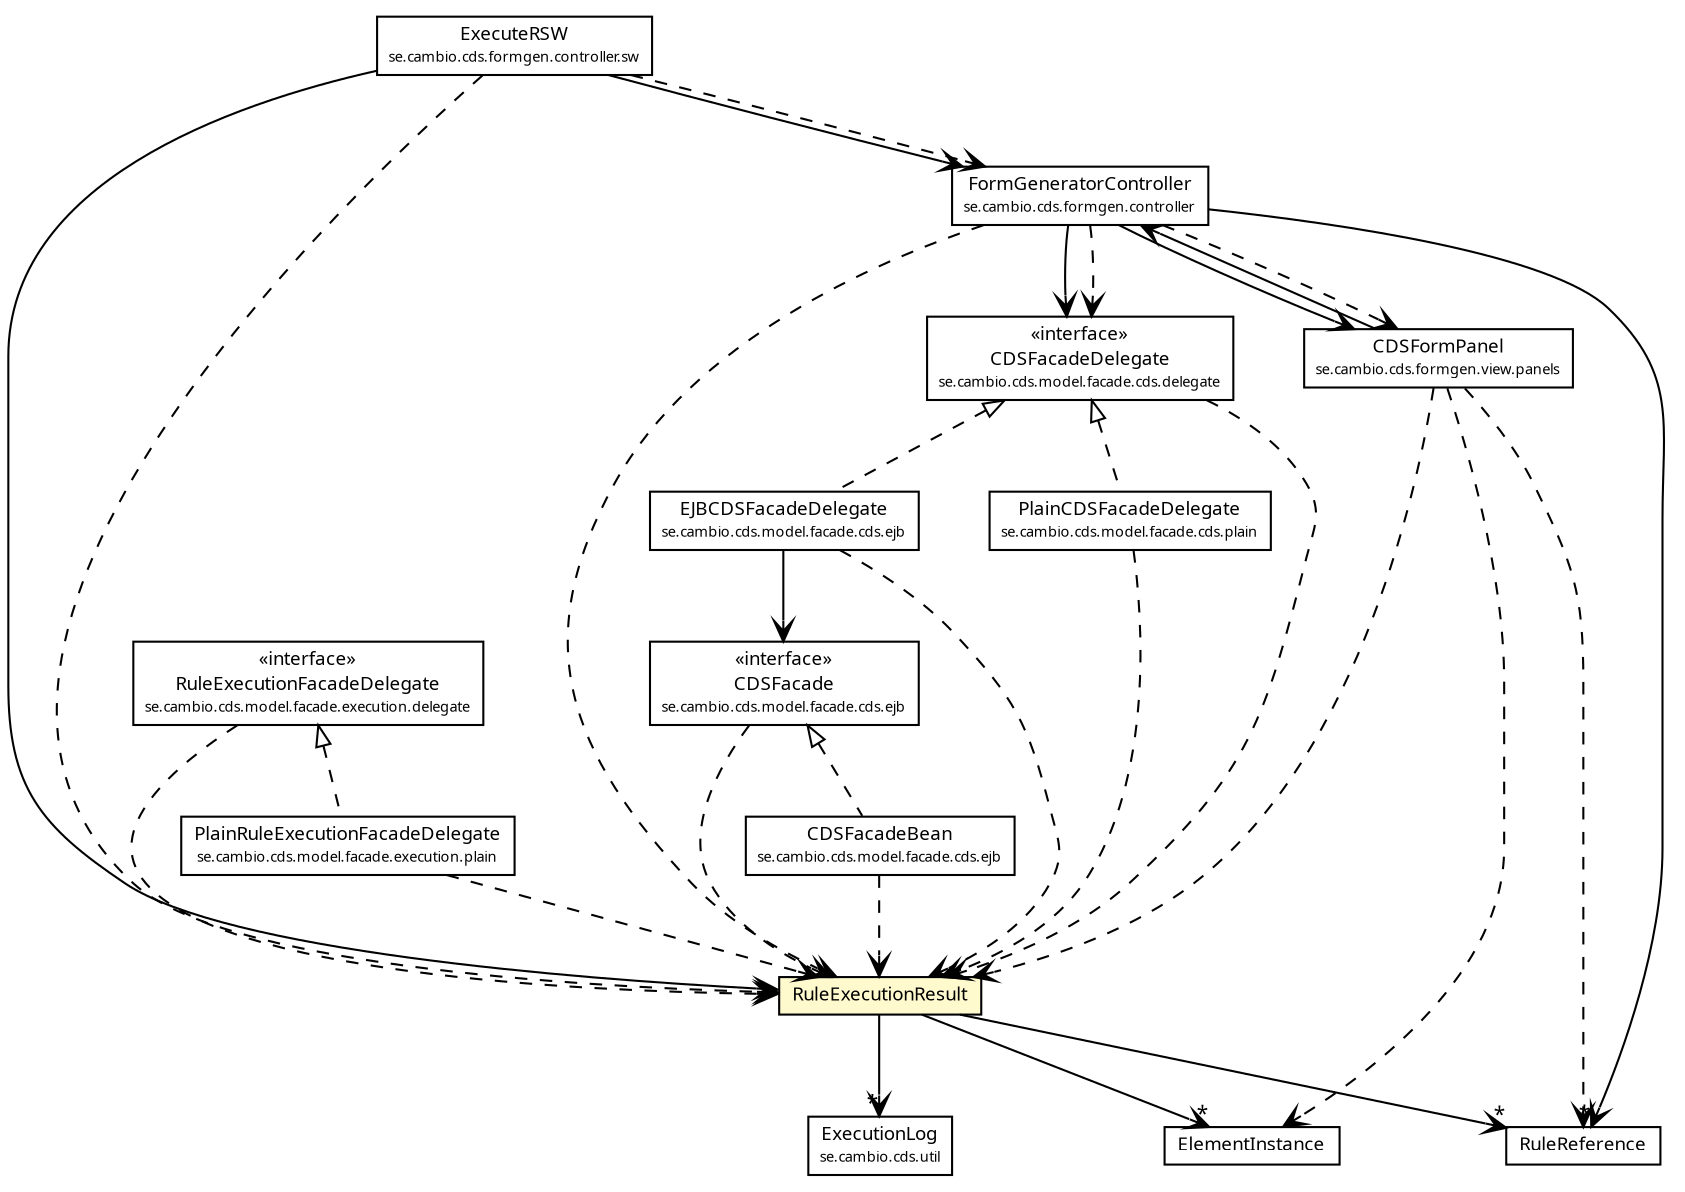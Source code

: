 #!/usr/local/bin/dot
#
# Class diagram 
# Generated by UMLGraph version R5_6 (http://www.umlgraph.org/)
#

digraph G {
	edge [fontname="Trebuchet MS",fontsize=10,labelfontname="Trebuchet MS",labelfontsize=10];
	node [fontname="Trebuchet MS",fontsize=10,shape=plaintext];
	nodesep=0.25;
	ranksep=0.5;
	// se.cambio.cds.util.ExecutionLog
	c290329 [label=<<table title="se.cambio.cds.util.ExecutionLog" border="0" cellborder="1" cellspacing="0" cellpadding="2" port="p" href="../../../../util/ExecutionLog.html">
		<tr><td><table border="0" cellspacing="0" cellpadding="1">
<tr><td align="center" balign="center"><font face="Trebuchet MS"> ExecutionLog </font></td></tr>
<tr><td align="center" balign="center"><font face="Trebuchet MS" point-size="7.0"> se.cambio.cds.util </font></td></tr>
		</table></td></tr>
		</table>>, URL="../../../../util/ExecutionLog.html", fontname="Trebuchet MS", fontcolor="black", fontsize=9.0];
	// se.cambio.cds.model.facade.cds.delegate.CDSFacadeDelegate
	c290532 [label=<<table title="se.cambio.cds.model.facade.cds.delegate.CDSFacadeDelegate" border="0" cellborder="1" cellspacing="0" cellpadding="2" port="p" href="../../cds/delegate/CDSFacadeDelegate.html">
		<tr><td><table border="0" cellspacing="0" cellpadding="1">
<tr><td align="center" balign="center"> &#171;interface&#187; </td></tr>
<tr><td align="center" balign="center"><font face="Trebuchet MS"> CDSFacadeDelegate </font></td></tr>
<tr><td align="center" balign="center"><font face="Trebuchet MS" point-size="7.0"> se.cambio.cds.model.facade.cds.delegate </font></td></tr>
		</table></td></tr>
		</table>>, URL="../../cds/delegate/CDSFacadeDelegate.html", fontname="Trebuchet MS", fontcolor="black", fontsize=9.0];
	// se.cambio.cds.model.facade.cds.ejb.EJBCDSFacadeDelegate
	c290533 [label=<<table title="se.cambio.cds.model.facade.cds.ejb.EJBCDSFacadeDelegate" border="0" cellborder="1" cellspacing="0" cellpadding="2" port="p" href="../../cds/ejb/EJBCDSFacadeDelegate.html">
		<tr><td><table border="0" cellspacing="0" cellpadding="1">
<tr><td align="center" balign="center"><font face="Trebuchet MS"> EJBCDSFacadeDelegate </font></td></tr>
<tr><td align="center" balign="center"><font face="Trebuchet MS" point-size="7.0"> se.cambio.cds.model.facade.cds.ejb </font></td></tr>
		</table></td></tr>
		</table>>, URL="../../cds/ejb/EJBCDSFacadeDelegate.html", fontname="Trebuchet MS", fontcolor="black", fontsize=9.0];
	// se.cambio.cds.model.facade.cds.ejb.CDSFacadeBean
	c290534 [label=<<table title="se.cambio.cds.model.facade.cds.ejb.CDSFacadeBean" border="0" cellborder="1" cellspacing="0" cellpadding="2" port="p" href="../../cds/ejb/CDSFacadeBean.html">
		<tr><td><table border="0" cellspacing="0" cellpadding="1">
<tr><td align="center" balign="center"><font face="Trebuchet MS"> CDSFacadeBean </font></td></tr>
<tr><td align="center" balign="center"><font face="Trebuchet MS" point-size="7.0"> se.cambio.cds.model.facade.cds.ejb </font></td></tr>
		</table></td></tr>
		</table>>, URL="../../cds/ejb/CDSFacadeBean.html", fontname="Trebuchet MS", fontcolor="black", fontsize=9.0];
	// se.cambio.cds.model.facade.cds.ejb.CDSFacade
	c290535 [label=<<table title="se.cambio.cds.model.facade.cds.ejb.CDSFacade" border="0" cellborder="1" cellspacing="0" cellpadding="2" port="p" href="../../cds/ejb/CDSFacade.html">
		<tr><td><table border="0" cellspacing="0" cellpadding="1">
<tr><td align="center" balign="center"> &#171;interface&#187; </td></tr>
<tr><td align="center" balign="center"><font face="Trebuchet MS"> CDSFacade </font></td></tr>
<tr><td align="center" balign="center"><font face="Trebuchet MS" point-size="7.0"> se.cambio.cds.model.facade.cds.ejb </font></td></tr>
		</table></td></tr>
		</table>>, URL="../../cds/ejb/CDSFacade.html", fontname="Trebuchet MS", fontcolor="black", fontsize=9.0];
	// se.cambio.cds.model.facade.cds.plain.PlainCDSFacadeDelegate
	c290536 [label=<<table title="se.cambio.cds.model.facade.cds.plain.PlainCDSFacadeDelegate" border="0" cellborder="1" cellspacing="0" cellpadding="2" port="p" href="../../cds/plain/PlainCDSFacadeDelegate.html">
		<tr><td><table border="0" cellspacing="0" cellpadding="1">
<tr><td align="center" balign="center"><font face="Trebuchet MS"> PlainCDSFacadeDelegate </font></td></tr>
<tr><td align="center" balign="center"><font face="Trebuchet MS" point-size="7.0"> se.cambio.cds.model.facade.cds.plain </font></td></tr>
		</table></td></tr>
		</table>>, URL="../../cds/plain/PlainCDSFacadeDelegate.html", fontname="Trebuchet MS", fontcolor="black", fontsize=9.0];
	// se.cambio.cds.model.facade.execution.delegate.RuleExecutionFacadeDelegate
	c290546 [label=<<table title="se.cambio.cds.model.facade.execution.delegate.RuleExecutionFacadeDelegate" border="0" cellborder="1" cellspacing="0" cellpadding="2" port="p" href="../delegate/RuleExecutionFacadeDelegate.html">
		<tr><td><table border="0" cellspacing="0" cellpadding="1">
<tr><td align="center" balign="center"> &#171;interface&#187; </td></tr>
<tr><td align="center" balign="center"><font face="Trebuchet MS"> RuleExecutionFacadeDelegate </font></td></tr>
<tr><td align="center" balign="center"><font face="Trebuchet MS" point-size="7.0"> se.cambio.cds.model.facade.execution.delegate </font></td></tr>
		</table></td></tr>
		</table>>, URL="../delegate/RuleExecutionFacadeDelegate.html", fontname="Trebuchet MS", fontcolor="black", fontsize=9.0];
	// se.cambio.cds.model.facade.execution.plain.PlainRuleExecutionFacadeDelegate
	c290548 [label=<<table title="se.cambio.cds.model.facade.execution.plain.PlainRuleExecutionFacadeDelegate" border="0" cellborder="1" cellspacing="0" cellpadding="2" port="p" href="../plain/PlainRuleExecutionFacadeDelegate.html">
		<tr><td><table border="0" cellspacing="0" cellpadding="1">
<tr><td align="center" balign="center"><font face="Trebuchet MS"> PlainRuleExecutionFacadeDelegate </font></td></tr>
<tr><td align="center" balign="center"><font face="Trebuchet MS" point-size="7.0"> se.cambio.cds.model.facade.execution.plain </font></td></tr>
		</table></td></tr>
		</table>>, URL="../plain/PlainRuleExecutionFacadeDelegate.html", fontname="Trebuchet MS", fontcolor="black", fontsize=9.0];
	// se.cambio.cds.model.facade.execution.vo.RuleReference
	c290550 [label=<<table title="se.cambio.cds.model.facade.execution.vo.RuleReference" border="0" cellborder="1" cellspacing="0" cellpadding="2" port="p" href="./RuleReference.html">
		<tr><td><table border="0" cellspacing="0" cellpadding="1">
<tr><td align="center" balign="center"><font face="Trebuchet MS"> RuleReference </font></td></tr>
		</table></td></tr>
		</table>>, URL="./RuleReference.html", fontname="Trebuchet MS", fontcolor="black", fontsize=9.0];
	// se.cambio.cds.model.facade.execution.vo.RuleExecutionResult
	c290551 [label=<<table title="se.cambio.cds.model.facade.execution.vo.RuleExecutionResult" border="0" cellborder="1" cellspacing="0" cellpadding="2" port="p" bgcolor="lemonChiffon" href="./RuleExecutionResult.html">
		<tr><td><table border="0" cellspacing="0" cellpadding="1">
<tr><td align="center" balign="center"><font face="Trebuchet MS"> RuleExecutionResult </font></td></tr>
		</table></td></tr>
		</table>>, URL="./RuleExecutionResult.html", fontname="Trebuchet MS", fontcolor="black", fontsize=9.0];
	// se.cambio.cds.model.facade.execution.vo.ElementInstance
	c290554 [label=<<table title="se.cambio.cds.model.facade.execution.vo.ElementInstance" border="0" cellborder="1" cellspacing="0" cellpadding="2" port="p" href="./ElementInstance.html">
		<tr><td><table border="0" cellspacing="0" cellpadding="1">
<tr><td align="center" balign="center"><font face="Trebuchet MS"> ElementInstance </font></td></tr>
		</table></td></tr>
		</table>>, URL="./ElementInstance.html", fontname="Trebuchet MS", fontcolor="black", fontsize=9.0];
	// se.cambio.cds.formgen.controller.FormGeneratorController
	c290714 [label=<<table title="se.cambio.cds.formgen.controller.FormGeneratorController" border="0" cellborder="1" cellspacing="0" cellpadding="2" port="p" href="../../../../formgen/controller/FormGeneratorController.html">
		<tr><td><table border="0" cellspacing="0" cellpadding="1">
<tr><td align="center" balign="center"><font face="Trebuchet MS"> FormGeneratorController </font></td></tr>
<tr><td align="center" balign="center"><font face="Trebuchet MS" point-size="7.0"> se.cambio.cds.formgen.controller </font></td></tr>
		</table></td></tr>
		</table>>, URL="../../../../formgen/controller/FormGeneratorController.html", fontname="Trebuchet MS", fontcolor="black", fontsize=9.0];
	// se.cambio.cds.formgen.controller.sw.ExecuteRSW
	c290715 [label=<<table title="se.cambio.cds.formgen.controller.sw.ExecuteRSW" border="0" cellborder="1" cellspacing="0" cellpadding="2" port="p" href="../../../../formgen/controller/sw/ExecuteRSW.html">
		<tr><td><table border="0" cellspacing="0" cellpadding="1">
<tr><td align="center" balign="center"><font face="Trebuchet MS"> ExecuteRSW </font></td></tr>
<tr><td align="center" balign="center"><font face="Trebuchet MS" point-size="7.0"> se.cambio.cds.formgen.controller.sw </font></td></tr>
		</table></td></tr>
		</table>>, URL="../../../../formgen/controller/sw/ExecuteRSW.html", fontname="Trebuchet MS", fontcolor="black", fontsize=9.0];
	// se.cambio.cds.formgen.view.panels.CDSFormPanel
	c290724 [label=<<table title="se.cambio.cds.formgen.view.panels.CDSFormPanel" border="0" cellborder="1" cellspacing="0" cellpadding="2" port="p" href="../../../../formgen/view/panels/CDSFormPanel.html">
		<tr><td><table border="0" cellspacing="0" cellpadding="1">
<tr><td align="center" balign="center"><font face="Trebuchet MS"> CDSFormPanel </font></td></tr>
<tr><td align="center" balign="center"><font face="Trebuchet MS" point-size="7.0"> se.cambio.cds.formgen.view.panels </font></td></tr>
		</table></td></tr>
		</table>>, URL="../../../../formgen/view/panels/CDSFormPanel.html", fontname="Trebuchet MS", fontcolor="black", fontsize=9.0];
	//se.cambio.cds.model.facade.cds.ejb.EJBCDSFacadeDelegate implements se.cambio.cds.model.facade.cds.delegate.CDSFacadeDelegate
	c290532:p -> c290533:p [dir=back,arrowtail=empty,style=dashed];
	//se.cambio.cds.model.facade.cds.ejb.CDSFacadeBean implements se.cambio.cds.model.facade.cds.ejb.CDSFacade
	c290535:p -> c290534:p [dir=back,arrowtail=empty,style=dashed];
	//se.cambio.cds.model.facade.cds.plain.PlainCDSFacadeDelegate implements se.cambio.cds.model.facade.cds.delegate.CDSFacadeDelegate
	c290532:p -> c290536:p [dir=back,arrowtail=empty,style=dashed];
	//se.cambio.cds.model.facade.execution.plain.PlainRuleExecutionFacadeDelegate implements se.cambio.cds.model.facade.execution.delegate.RuleExecutionFacadeDelegate
	c290546:p -> c290548:p [dir=back,arrowtail=empty,style=dashed];
	// se.cambio.cds.model.facade.cds.ejb.EJBCDSFacadeDelegate NAVASSOC se.cambio.cds.model.facade.cds.ejb.CDSFacade
	c290533:p -> c290535:p [taillabel="", label="", headlabel="", fontname="Trebuchet MS", fontcolor="black", fontsize=10.0, color="black", arrowhead=open];
	// se.cambio.cds.model.facade.execution.vo.RuleExecutionResult NAVASSOC se.cambio.cds.model.facade.execution.vo.ElementInstance
	c290551:p -> c290554:p [taillabel="", label="", headlabel="*", fontname="Trebuchet MS", fontcolor="black", fontsize=10.0, color="black", arrowhead=open];
	// se.cambio.cds.model.facade.execution.vo.RuleExecutionResult NAVASSOC se.cambio.cds.util.ExecutionLog
	c290551:p -> c290329:p [taillabel="", label="", headlabel="*", fontname="Trebuchet MS", fontcolor="black", fontsize=10.0, color="black", arrowhead=open];
	// se.cambio.cds.model.facade.execution.vo.RuleExecutionResult NAVASSOC se.cambio.cds.model.facade.execution.vo.RuleReference
	c290551:p -> c290550:p [taillabel="", label="", headlabel="*", fontname="Trebuchet MS", fontcolor="black", fontsize=10.0, color="black", arrowhead=open];
	// se.cambio.cds.formgen.controller.FormGeneratorController NAVASSOC se.cambio.cds.model.facade.cds.delegate.CDSFacadeDelegate
	c290714:p -> c290532:p [taillabel="", label="", headlabel="", fontname="Trebuchet MS", fontcolor="black", fontsize=10.0, color="black", arrowhead=open];
	// se.cambio.cds.formgen.controller.FormGeneratorController NAVASSOC se.cambio.cds.formgen.view.panels.CDSFormPanel
	c290714:p -> c290724:p [taillabel="", label="", headlabel="", fontname="Trebuchet MS", fontcolor="black", fontsize=10.0, color="black", arrowhead=open];
	// se.cambio.cds.formgen.controller.FormGeneratorController NAVASSOC se.cambio.cds.model.facade.execution.vo.RuleReference
	c290714:p -> c290550:p [taillabel="", label="", headlabel="*", fontname="Trebuchet MS", fontcolor="black", fontsize=10.0, color="black", arrowhead=open];
	// se.cambio.cds.formgen.controller.sw.ExecuteRSW NAVASSOC se.cambio.cds.model.facade.execution.vo.RuleExecutionResult
	c290715:p -> c290551:p [taillabel="", label="", headlabel="", fontname="Trebuchet MS", fontcolor="black", fontsize=10.0, color="black", arrowhead=open];
	// se.cambio.cds.formgen.controller.sw.ExecuteRSW NAVASSOC se.cambio.cds.formgen.controller.FormGeneratorController
	c290715:p -> c290714:p [taillabel="", label="", headlabel="", fontname="Trebuchet MS", fontcolor="black", fontsize=10.0, color="black", arrowhead=open];
	// se.cambio.cds.formgen.view.panels.CDSFormPanel NAVASSOC se.cambio.cds.formgen.controller.FormGeneratorController
	c290724:p -> c290714:p [taillabel="", label="", headlabel="", fontname="Trebuchet MS", fontcolor="black", fontsize=10.0, color="black", arrowhead=open];
	// se.cambio.cds.model.facade.cds.delegate.CDSFacadeDelegate DEPEND se.cambio.cds.model.facade.execution.vo.RuleExecutionResult
	c290532:p -> c290551:p [taillabel="", label="", headlabel="", fontname="Trebuchet MS", fontcolor="black", fontsize=10.0, color="black", arrowhead=open, style=dashed];
	// se.cambio.cds.model.facade.cds.ejb.EJBCDSFacadeDelegate DEPEND se.cambio.cds.model.facade.execution.vo.RuleExecutionResult
	c290533:p -> c290551:p [taillabel="", label="", headlabel="", fontname="Trebuchet MS", fontcolor="black", fontsize=10.0, color="black", arrowhead=open, style=dashed];
	// se.cambio.cds.model.facade.cds.ejb.CDSFacadeBean DEPEND se.cambio.cds.model.facade.execution.vo.RuleExecutionResult
	c290534:p -> c290551:p [taillabel="", label="", headlabel="", fontname="Trebuchet MS", fontcolor="black", fontsize=10.0, color="black", arrowhead=open, style=dashed];
	// se.cambio.cds.model.facade.cds.ejb.CDSFacade DEPEND se.cambio.cds.model.facade.execution.vo.RuleExecutionResult
	c290535:p -> c290551:p [taillabel="", label="", headlabel="", fontname="Trebuchet MS", fontcolor="black", fontsize=10.0, color="black", arrowhead=open, style=dashed];
	// se.cambio.cds.model.facade.cds.plain.PlainCDSFacadeDelegate DEPEND se.cambio.cds.model.facade.execution.vo.RuleExecutionResult
	c290536:p -> c290551:p [taillabel="", label="", headlabel="", fontname="Trebuchet MS", fontcolor="black", fontsize=10.0, color="black", arrowhead=open, style=dashed];
	// se.cambio.cds.model.facade.execution.delegate.RuleExecutionFacadeDelegate DEPEND se.cambio.cds.model.facade.execution.vo.RuleExecutionResult
	c290546:p -> c290551:p [taillabel="", label="", headlabel="", fontname="Trebuchet MS", fontcolor="black", fontsize=10.0, color="black", arrowhead=open, style=dashed];
	// se.cambio.cds.model.facade.execution.plain.PlainRuleExecutionFacadeDelegate DEPEND se.cambio.cds.model.facade.execution.vo.RuleExecutionResult
	c290548:p -> c290551:p [taillabel="", label="", headlabel="", fontname="Trebuchet MS", fontcolor="black", fontsize=10.0, color="black", arrowhead=open, style=dashed];
	// se.cambio.cds.formgen.controller.FormGeneratorController DEPEND se.cambio.cds.model.facade.cds.delegate.CDSFacadeDelegate
	c290714:p -> c290532:p [taillabel="", label="", headlabel="", fontname="Trebuchet MS", fontcolor="black", fontsize=10.0, color="black", arrowhead=open, style=dashed];
	// se.cambio.cds.formgen.controller.FormGeneratorController DEPEND se.cambio.cds.formgen.view.panels.CDSFormPanel
	c290714:p -> c290724:p [taillabel="", label="", headlabel="", fontname="Trebuchet MS", fontcolor="black", fontsize=10.0, color="black", arrowhead=open, style=dashed];
	// se.cambio.cds.formgen.controller.FormGeneratorController DEPEND se.cambio.cds.model.facade.execution.vo.RuleExecutionResult
	c290714:p -> c290551:p [taillabel="", label="", headlabel="", fontname="Trebuchet MS", fontcolor="black", fontsize=10.0, color="black", arrowhead=open, style=dashed];
	// se.cambio.cds.formgen.controller.sw.ExecuteRSW DEPEND se.cambio.cds.formgen.controller.FormGeneratorController
	c290715:p -> c290714:p [taillabel="", label="", headlabel="", fontname="Trebuchet MS", fontcolor="black", fontsize=10.0, color="black", arrowhead=open, style=dashed];
	// se.cambio.cds.formgen.controller.sw.ExecuteRSW DEPEND se.cambio.cds.model.facade.execution.vo.RuleExecutionResult
	c290715:p -> c290551:p [taillabel="", label="", headlabel="", fontname="Trebuchet MS", fontcolor="black", fontsize=10.0, color="black", arrowhead=open, style=dashed];
	// se.cambio.cds.formgen.view.panels.CDSFormPanel DEPEND se.cambio.cds.model.facade.execution.vo.ElementInstance
	c290724:p -> c290554:p [taillabel="", label="", headlabel="", fontname="Trebuchet MS", fontcolor="black", fontsize=10.0, color="black", arrowhead=open, style=dashed];
	// se.cambio.cds.formgen.view.panels.CDSFormPanel DEPEND se.cambio.cds.model.facade.execution.vo.RuleReference
	c290724:p -> c290550:p [taillabel="", label="", headlabel="", fontname="Trebuchet MS", fontcolor="black", fontsize=10.0, color="black", arrowhead=open, style=dashed];
	// se.cambio.cds.formgen.view.panels.CDSFormPanel DEPEND se.cambio.cds.model.facade.execution.vo.RuleExecutionResult
	c290724:p -> c290551:p [taillabel="", label="", headlabel="", fontname="Trebuchet MS", fontcolor="black", fontsize=10.0, color="black", arrowhead=open, style=dashed];
}

